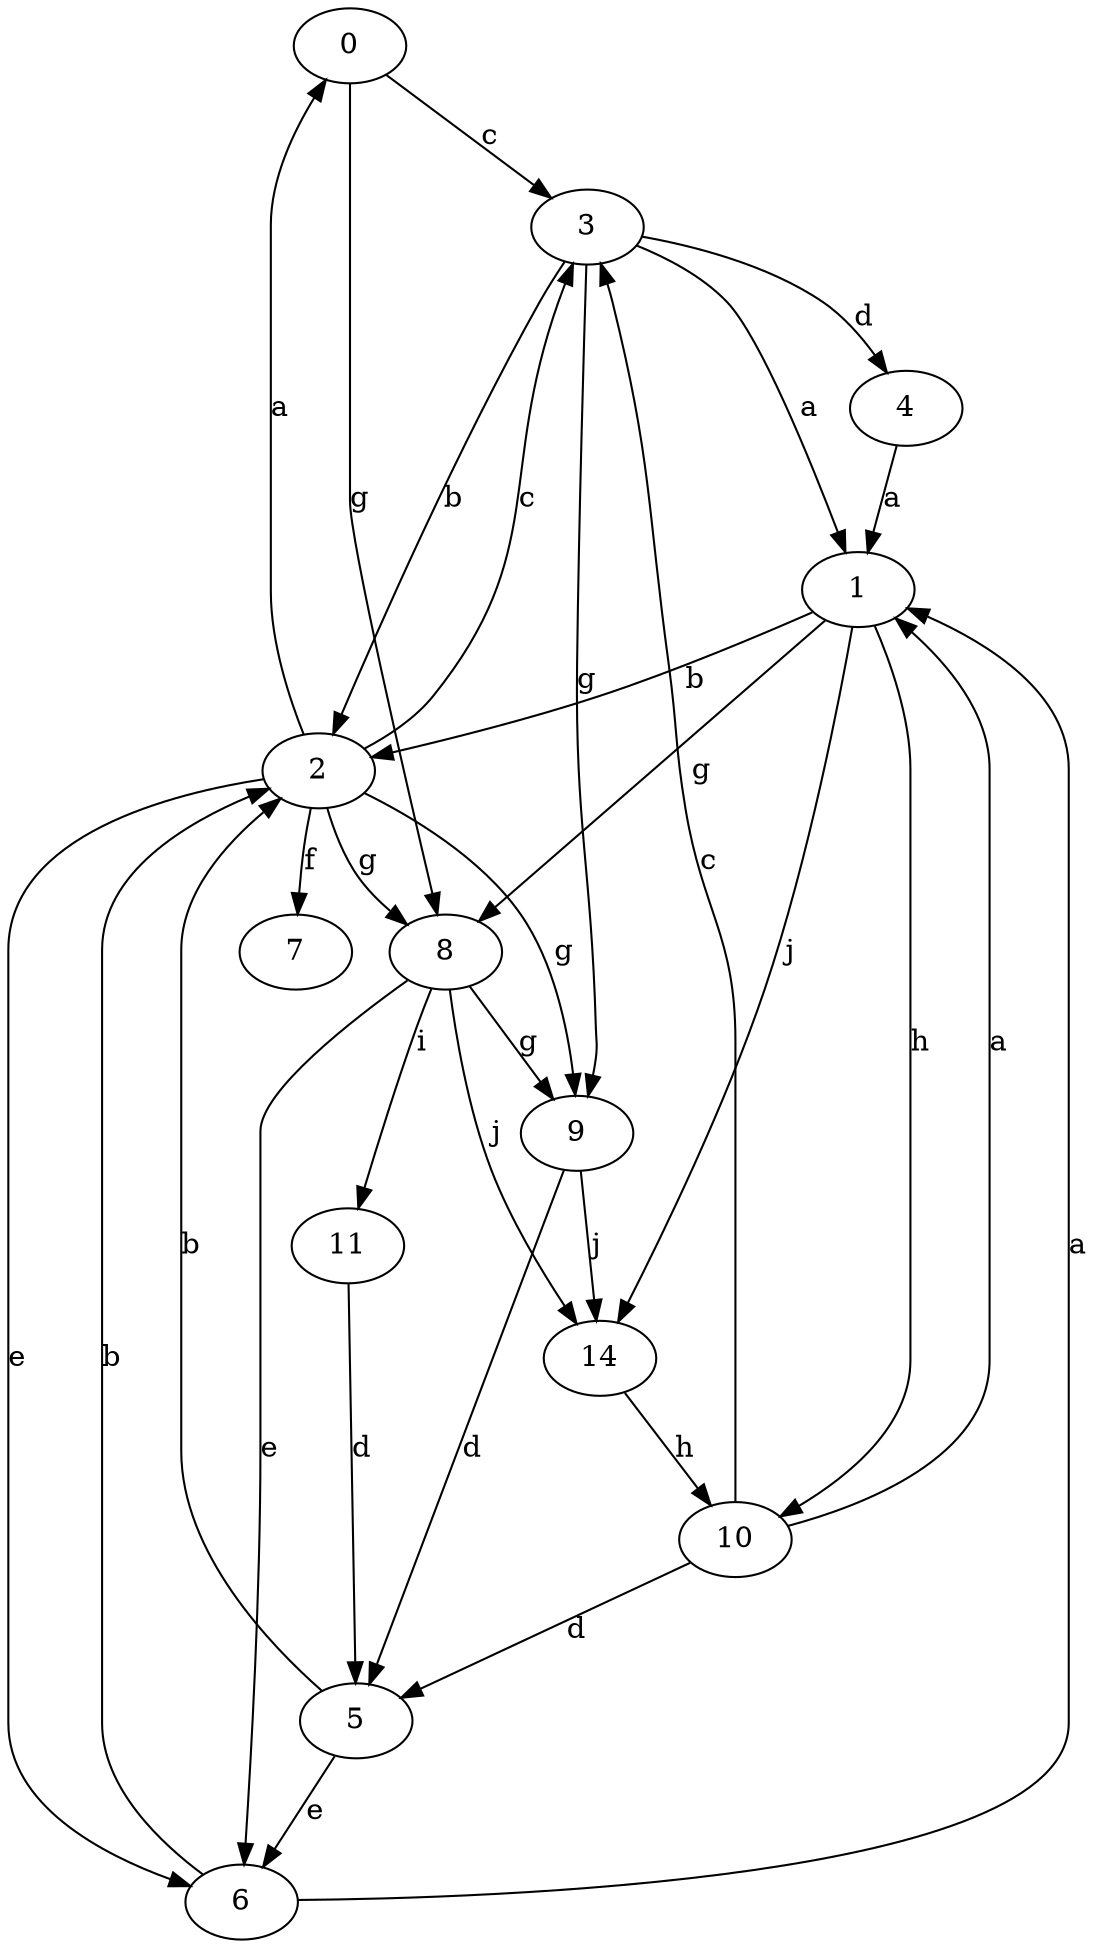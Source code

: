 strict digraph  {
0;
1;
2;
3;
4;
5;
6;
7;
8;
9;
10;
11;
14;
0 -> 3  [label=c];
0 -> 8  [label=g];
1 -> 2  [label=b];
1 -> 8  [label=g];
1 -> 10  [label=h];
1 -> 14  [label=j];
2 -> 0  [label=a];
2 -> 3  [label=c];
2 -> 6  [label=e];
2 -> 7  [label=f];
2 -> 8  [label=g];
2 -> 9  [label=g];
3 -> 1  [label=a];
3 -> 2  [label=b];
3 -> 4  [label=d];
3 -> 9  [label=g];
4 -> 1  [label=a];
5 -> 2  [label=b];
5 -> 6  [label=e];
6 -> 1  [label=a];
6 -> 2  [label=b];
8 -> 6  [label=e];
8 -> 9  [label=g];
8 -> 11  [label=i];
8 -> 14  [label=j];
9 -> 5  [label=d];
9 -> 14  [label=j];
10 -> 1  [label=a];
10 -> 3  [label=c];
10 -> 5  [label=d];
11 -> 5  [label=d];
14 -> 10  [label=h];
}
